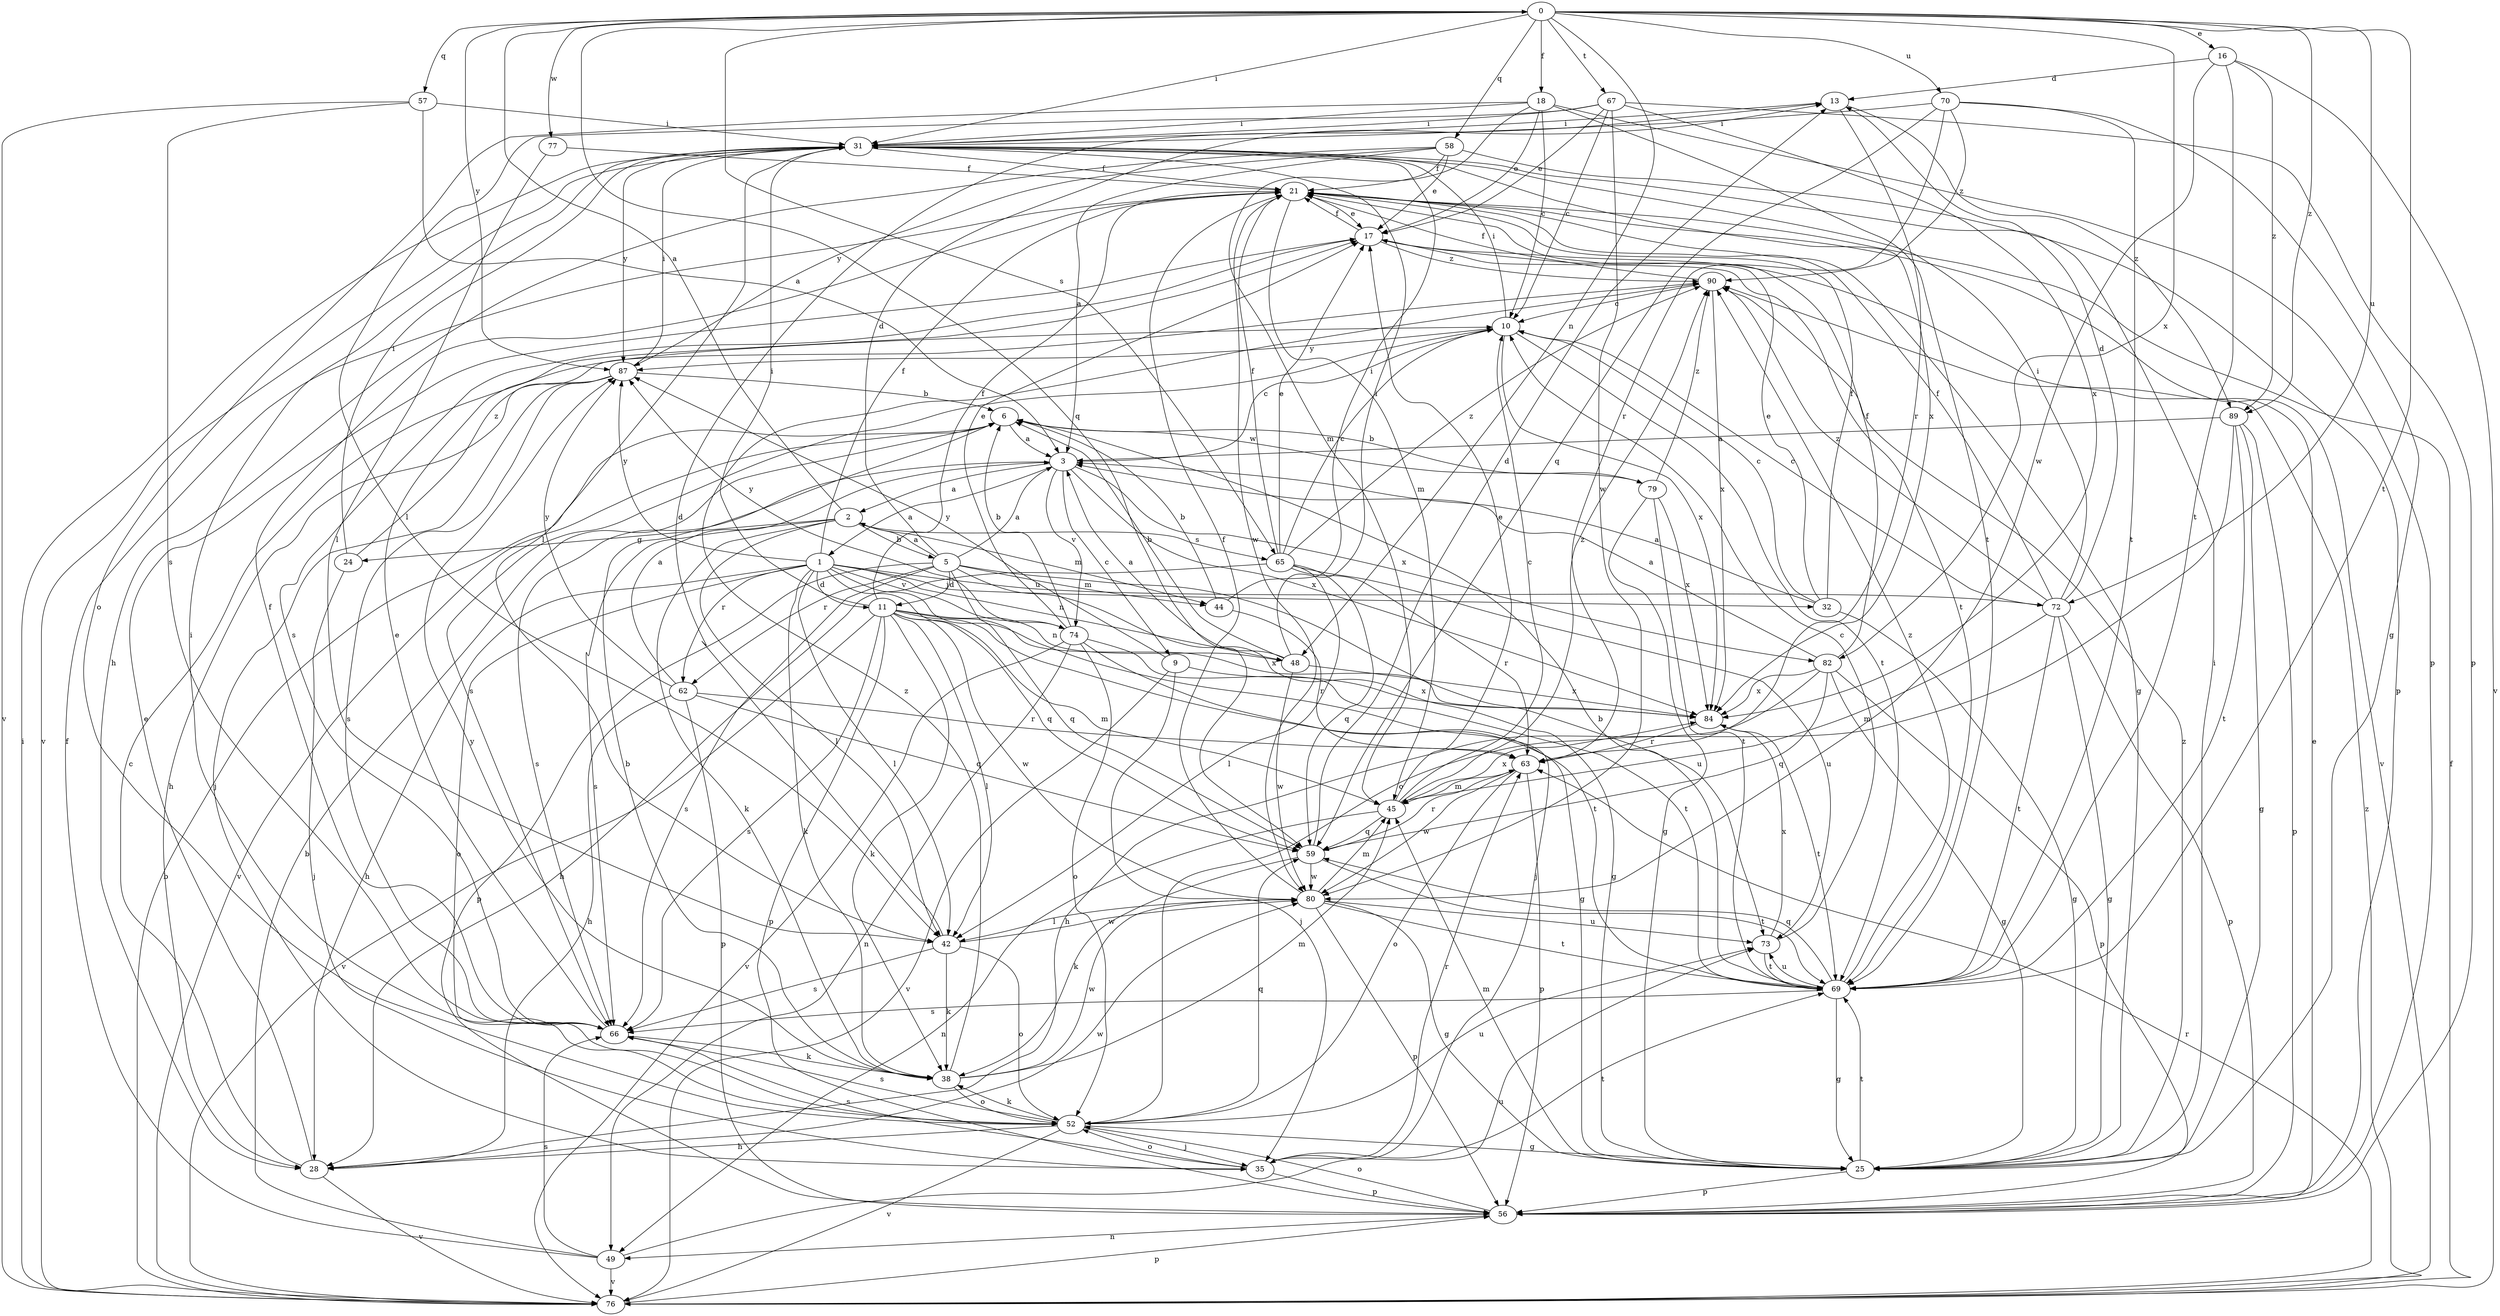 strict digraph  {
0;
1;
2;
3;
5;
6;
9;
10;
11;
13;
16;
17;
18;
21;
24;
25;
28;
31;
32;
35;
38;
42;
44;
45;
48;
49;
52;
56;
57;
58;
59;
62;
63;
65;
66;
67;
69;
70;
72;
73;
74;
76;
77;
79;
80;
82;
84;
87;
89;
90;
0 -> 16  [label=e];
0 -> 18  [label=f];
0 -> 31  [label=i];
0 -> 48  [label=n];
0 -> 57  [label=q];
0 -> 58  [label=q];
0 -> 59  [label=q];
0 -> 65  [label=s];
0 -> 67  [label=t];
0 -> 69  [label=t];
0 -> 70  [label=u];
0 -> 72  [label=u];
0 -> 77  [label=w];
0 -> 82  [label=x];
0 -> 87  [label=y];
0 -> 89  [label=z];
1 -> 11  [label=d];
1 -> 21  [label=f];
1 -> 28  [label=h];
1 -> 32  [label=j];
1 -> 35  [label=j];
1 -> 38  [label=k];
1 -> 42  [label=l];
1 -> 48  [label=n];
1 -> 52  [label=o];
1 -> 59  [label=q];
1 -> 62  [label=r];
1 -> 72  [label=u];
1 -> 74  [label=v];
1 -> 87  [label=y];
2 -> 0  [label=a];
2 -> 5  [label=b];
2 -> 24  [label=g];
2 -> 38  [label=k];
2 -> 42  [label=l];
2 -> 44  [label=m];
2 -> 65  [label=s];
2 -> 66  [label=s];
3 -> 1  [label=a];
3 -> 2  [label=a];
3 -> 9  [label=c];
3 -> 10  [label=c];
3 -> 66  [label=s];
3 -> 74  [label=v];
3 -> 82  [label=x];
3 -> 84  [label=x];
5 -> 2  [label=a];
5 -> 3  [label=a];
5 -> 11  [label=d];
5 -> 13  [label=d];
5 -> 25  [label=g];
5 -> 44  [label=m];
5 -> 56  [label=p];
5 -> 59  [label=q];
5 -> 62  [label=r];
5 -> 66  [label=s];
5 -> 73  [label=u];
6 -> 3  [label=a];
6 -> 76  [label=v];
6 -> 79  [label=w];
9 -> 35  [label=j];
9 -> 76  [label=v];
9 -> 84  [label=x];
9 -> 87  [label=y];
10 -> 31  [label=i];
10 -> 66  [label=s];
10 -> 69  [label=t];
10 -> 84  [label=x];
10 -> 87  [label=y];
11 -> 21  [label=f];
11 -> 31  [label=i];
11 -> 38  [label=k];
11 -> 42  [label=l];
11 -> 45  [label=m];
11 -> 48  [label=n];
11 -> 56  [label=p];
11 -> 66  [label=s];
11 -> 69  [label=t];
11 -> 76  [label=v];
11 -> 80  [label=w];
11 -> 84  [label=x];
13 -> 31  [label=i];
13 -> 63  [label=r];
13 -> 89  [label=z];
16 -> 13  [label=d];
16 -> 69  [label=t];
16 -> 76  [label=v];
16 -> 80  [label=w];
16 -> 89  [label=z];
17 -> 21  [label=f];
17 -> 66  [label=s];
17 -> 69  [label=t];
17 -> 90  [label=z];
18 -> 10  [label=c];
18 -> 17  [label=e];
18 -> 31  [label=i];
18 -> 45  [label=m];
18 -> 52  [label=o];
18 -> 56  [label=p];
18 -> 69  [label=t];
21 -> 17  [label=e];
21 -> 25  [label=g];
21 -> 45  [label=m];
21 -> 76  [label=v];
21 -> 80  [label=w];
24 -> 31  [label=i];
24 -> 35  [label=j];
24 -> 90  [label=z];
25 -> 31  [label=i];
25 -> 45  [label=m];
25 -> 56  [label=p];
25 -> 69  [label=t];
25 -> 90  [label=z];
28 -> 10  [label=c];
28 -> 17  [label=e];
28 -> 76  [label=v];
28 -> 80  [label=w];
31 -> 21  [label=f];
31 -> 42  [label=l];
31 -> 76  [label=v];
31 -> 84  [label=x];
31 -> 87  [label=y];
32 -> 3  [label=a];
32 -> 10  [label=c];
32 -> 17  [label=e];
32 -> 21  [label=f];
32 -> 25  [label=g];
35 -> 52  [label=o];
35 -> 56  [label=p];
35 -> 63  [label=r];
35 -> 66  [label=s];
35 -> 69  [label=t];
38 -> 6  [label=b];
38 -> 45  [label=m];
38 -> 52  [label=o];
38 -> 80  [label=w];
38 -> 87  [label=y];
38 -> 90  [label=z];
42 -> 13  [label=d];
42 -> 38  [label=k];
42 -> 52  [label=o];
42 -> 66  [label=s];
42 -> 80  [label=w];
44 -> 6  [label=b];
44 -> 31  [label=i];
44 -> 63  [label=r];
45 -> 10  [label=c];
45 -> 17  [label=e];
45 -> 49  [label=n];
45 -> 59  [label=q];
45 -> 84  [label=x];
45 -> 90  [label=z];
48 -> 3  [label=a];
48 -> 6  [label=b];
48 -> 31  [label=i];
48 -> 80  [label=w];
48 -> 84  [label=x];
49 -> 6  [label=b];
49 -> 21  [label=f];
49 -> 66  [label=s];
49 -> 73  [label=u];
49 -> 76  [label=v];
52 -> 25  [label=g];
52 -> 28  [label=h];
52 -> 31  [label=i];
52 -> 35  [label=j];
52 -> 38  [label=k];
52 -> 59  [label=q];
52 -> 66  [label=s];
52 -> 73  [label=u];
52 -> 76  [label=v];
56 -> 17  [label=e];
56 -> 49  [label=n];
56 -> 52  [label=o];
57 -> 3  [label=a];
57 -> 31  [label=i];
57 -> 66  [label=s];
57 -> 76  [label=v];
58 -> 3  [label=a];
58 -> 17  [label=e];
58 -> 21  [label=f];
58 -> 28  [label=h];
58 -> 56  [label=p];
58 -> 87  [label=y];
59 -> 13  [label=d];
59 -> 38  [label=k];
59 -> 63  [label=r];
59 -> 69  [label=t];
59 -> 80  [label=w];
62 -> 3  [label=a];
62 -> 28  [label=h];
62 -> 56  [label=p];
62 -> 59  [label=q];
62 -> 63  [label=r];
62 -> 87  [label=y];
63 -> 45  [label=m];
63 -> 52  [label=o];
63 -> 56  [label=p];
63 -> 80  [label=w];
65 -> 10  [label=c];
65 -> 17  [label=e];
65 -> 21  [label=f];
65 -> 28  [label=h];
65 -> 42  [label=l];
65 -> 59  [label=q];
65 -> 63  [label=r];
65 -> 73  [label=u];
65 -> 90  [label=z];
66 -> 17  [label=e];
66 -> 21  [label=f];
66 -> 38  [label=k];
67 -> 10  [label=c];
67 -> 17  [label=e];
67 -> 31  [label=i];
67 -> 42  [label=l];
67 -> 56  [label=p];
67 -> 80  [label=w];
67 -> 84  [label=x];
69 -> 6  [label=b];
69 -> 25  [label=g];
69 -> 59  [label=q];
69 -> 66  [label=s];
69 -> 73  [label=u];
69 -> 90  [label=z];
70 -> 25  [label=g];
70 -> 31  [label=i];
70 -> 59  [label=q];
70 -> 63  [label=r];
70 -> 69  [label=t];
70 -> 90  [label=z];
72 -> 10  [label=c];
72 -> 13  [label=d];
72 -> 21  [label=f];
72 -> 25  [label=g];
72 -> 31  [label=i];
72 -> 45  [label=m];
72 -> 56  [label=p];
72 -> 69  [label=t];
72 -> 90  [label=z];
73 -> 10  [label=c];
73 -> 69  [label=t];
73 -> 84  [label=x];
74 -> 6  [label=b];
74 -> 17  [label=e];
74 -> 25  [label=g];
74 -> 49  [label=n];
74 -> 52  [label=o];
74 -> 69  [label=t];
74 -> 76  [label=v];
74 -> 87  [label=y];
76 -> 6  [label=b];
76 -> 21  [label=f];
76 -> 31  [label=i];
76 -> 56  [label=p];
76 -> 63  [label=r];
76 -> 90  [label=z];
77 -> 21  [label=f];
77 -> 42  [label=l];
79 -> 6  [label=b];
79 -> 25  [label=g];
79 -> 69  [label=t];
79 -> 84  [label=x];
79 -> 90  [label=z];
80 -> 21  [label=f];
80 -> 25  [label=g];
80 -> 42  [label=l];
80 -> 45  [label=m];
80 -> 56  [label=p];
80 -> 69  [label=t];
80 -> 73  [label=u];
82 -> 3  [label=a];
82 -> 21  [label=f];
82 -> 25  [label=g];
82 -> 28  [label=h];
82 -> 56  [label=p];
82 -> 59  [label=q];
82 -> 84  [label=x];
84 -> 63  [label=r];
84 -> 69  [label=t];
87 -> 6  [label=b];
87 -> 28  [label=h];
87 -> 31  [label=i];
87 -> 35  [label=j];
87 -> 66  [label=s];
89 -> 3  [label=a];
89 -> 25  [label=g];
89 -> 52  [label=o];
89 -> 56  [label=p];
89 -> 69  [label=t];
90 -> 10  [label=c];
90 -> 21  [label=f];
90 -> 84  [label=x];
}
